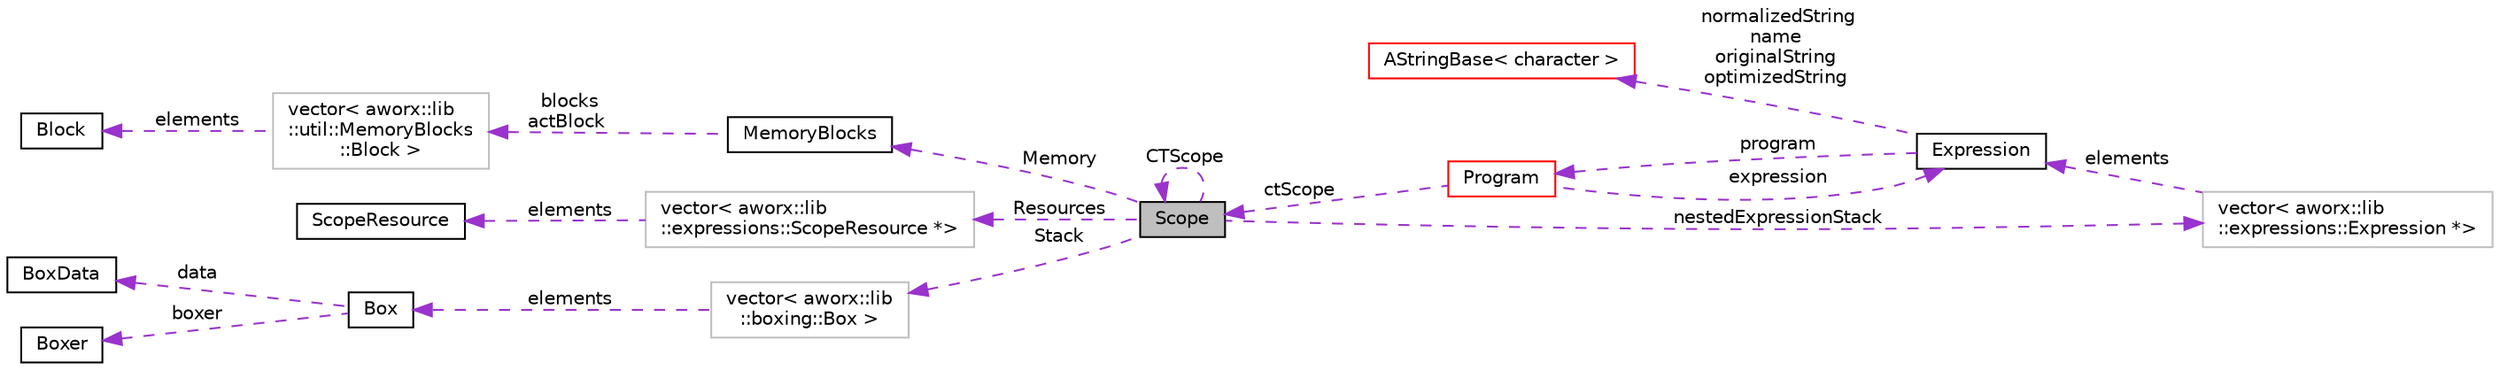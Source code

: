 digraph "Scope"
{
  edge [fontname="Helvetica",fontsize="10",labelfontname="Helvetica",labelfontsize="10"];
  node [fontname="Helvetica",fontsize="10",shape=record];
  rankdir="LR";
  Node1 [label="Scope",height=0.2,width=0.4,color="black", fillcolor="grey75", style="filled", fontcolor="black"];
  Node2 -> Node1 [dir="back",color="darkorchid3",fontsize="10",style="dashed",label=" Memory" ,fontname="Helvetica"];
  Node2 [label="MemoryBlocks",height=0.2,width=0.4,color="black", fillcolor="white", style="filled",URL="$classaworx_1_1lib_1_1util_1_1MemoryBlocks.html"];
  Node3 -> Node2 [dir="back",color="darkorchid3",fontsize="10",style="dashed",label=" blocks\nactBlock" ,fontname="Helvetica"];
  Node3 [label="vector\< aworx::lib\l::util::MemoryBlocks\l::Block \>",height=0.2,width=0.4,color="grey75", fillcolor="white", style="filled"];
  Node4 -> Node3 [dir="back",color="darkorchid3",fontsize="10",style="dashed",label=" elements" ,fontname="Helvetica"];
  Node4 [label="Block",height=0.2,width=0.4,color="black", fillcolor="white", style="filled",URL="$structaworx_1_1lib_1_1util_1_1MemoryBlocks_1_1Block.html"];
  Node5 -> Node1 [dir="back",color="darkorchid3",fontsize="10",style="dashed",label=" Resources" ,fontname="Helvetica"];
  Node5 [label="vector\< aworx::lib\l::expressions::ScopeResource *\>",height=0.2,width=0.4,color="grey75", fillcolor="white", style="filled"];
  Node6 -> Node5 [dir="back",color="darkorchid3",fontsize="10",style="dashed",label=" elements" ,fontname="Helvetica"];
  Node6 [label="ScopeResource",height=0.2,width=0.4,color="black", fillcolor="white", style="filled",URL="$structaworx_1_1lib_1_1expressions_1_1ScopeResource.html"];
  Node7 -> Node1 [dir="back",color="darkorchid3",fontsize="10",style="dashed",label=" nestedExpressionStack" ,fontname="Helvetica"];
  Node7 [label="vector\< aworx::lib\l::expressions::Expression *\>",height=0.2,width=0.4,color="grey75", fillcolor="white", style="filled"];
  Node8 -> Node7 [dir="back",color="darkorchid3",fontsize="10",style="dashed",label=" elements" ,fontname="Helvetica"];
  Node8 [label="Expression",height=0.2,width=0.4,color="black", fillcolor="white", style="filled",URL="$classaworx_1_1lib_1_1expressions_1_1Expression.html"];
  Node9 -> Node8 [dir="back",color="darkorchid3",fontsize="10",style="dashed",label=" program" ,fontname="Helvetica"];
  Node9 [label="Program",height=0.2,width=0.4,color="red", fillcolor="white", style="filled",URL="$classaworx_1_1lib_1_1expressions_1_1detail_1_1Program.html"];
  Node8 -> Node9 [dir="back",color="darkorchid3",fontsize="10",style="dashed",label=" expression" ,fontname="Helvetica"];
  Node1 -> Node9 [dir="back",color="darkorchid3",fontsize="10",style="dashed",label=" ctScope" ,fontname="Helvetica"];
  Node40 -> Node8 [dir="back",color="darkorchid3",fontsize="10",style="dashed",label=" normalizedString\nname\noriginalString\noptimizedString" ,fontname="Helvetica"];
  Node40 [label="AStringBase\< character \>",height=0.2,width=0.4,color="red", fillcolor="white", style="filled",URL="$classaworx_1_1lib_1_1strings_1_1AStringBase.html"];
  Node1 -> Node1 [dir="back",color="darkorchid3",fontsize="10",style="dashed",label=" CTScope" ,fontname="Helvetica"];
  Node50 -> Node1 [dir="back",color="darkorchid3",fontsize="10",style="dashed",label=" Stack" ,fontname="Helvetica"];
  Node50 [label="vector\< aworx::lib\l::boxing::Box \>",height=0.2,width=0.4,color="grey75", fillcolor="white", style="filled"];
  Node51 -> Node50 [dir="back",color="darkorchid3",fontsize="10",style="dashed",label=" elements" ,fontname="Helvetica"];
  Node51 [label="Box",height=0.2,width=0.4,color="black", fillcolor="white", style="filled",URL="$classaworx_1_1lib_1_1boxing_1_1Box.html"];
  Node52 -> Node51 [dir="back",color="darkorchid3",fontsize="10",style="dashed",label=" data" ,fontname="Helvetica"];
  Node52 [label="BoxData",height=0.2,width=0.4,color="black", fillcolor="white", style="filled",URL="$structaworx_1_1lib_1_1boxing_1_1BoxData.html"];
  Node53 -> Node51 [dir="back",color="darkorchid3",fontsize="10",style="dashed",label=" boxer" ,fontname="Helvetica"];
  Node53 [label="Boxer",height=0.2,width=0.4,color="black", fillcolor="white", style="filled",URL="$classaworx_1_1lib_1_1boxing_1_1Boxer.html"];
}
